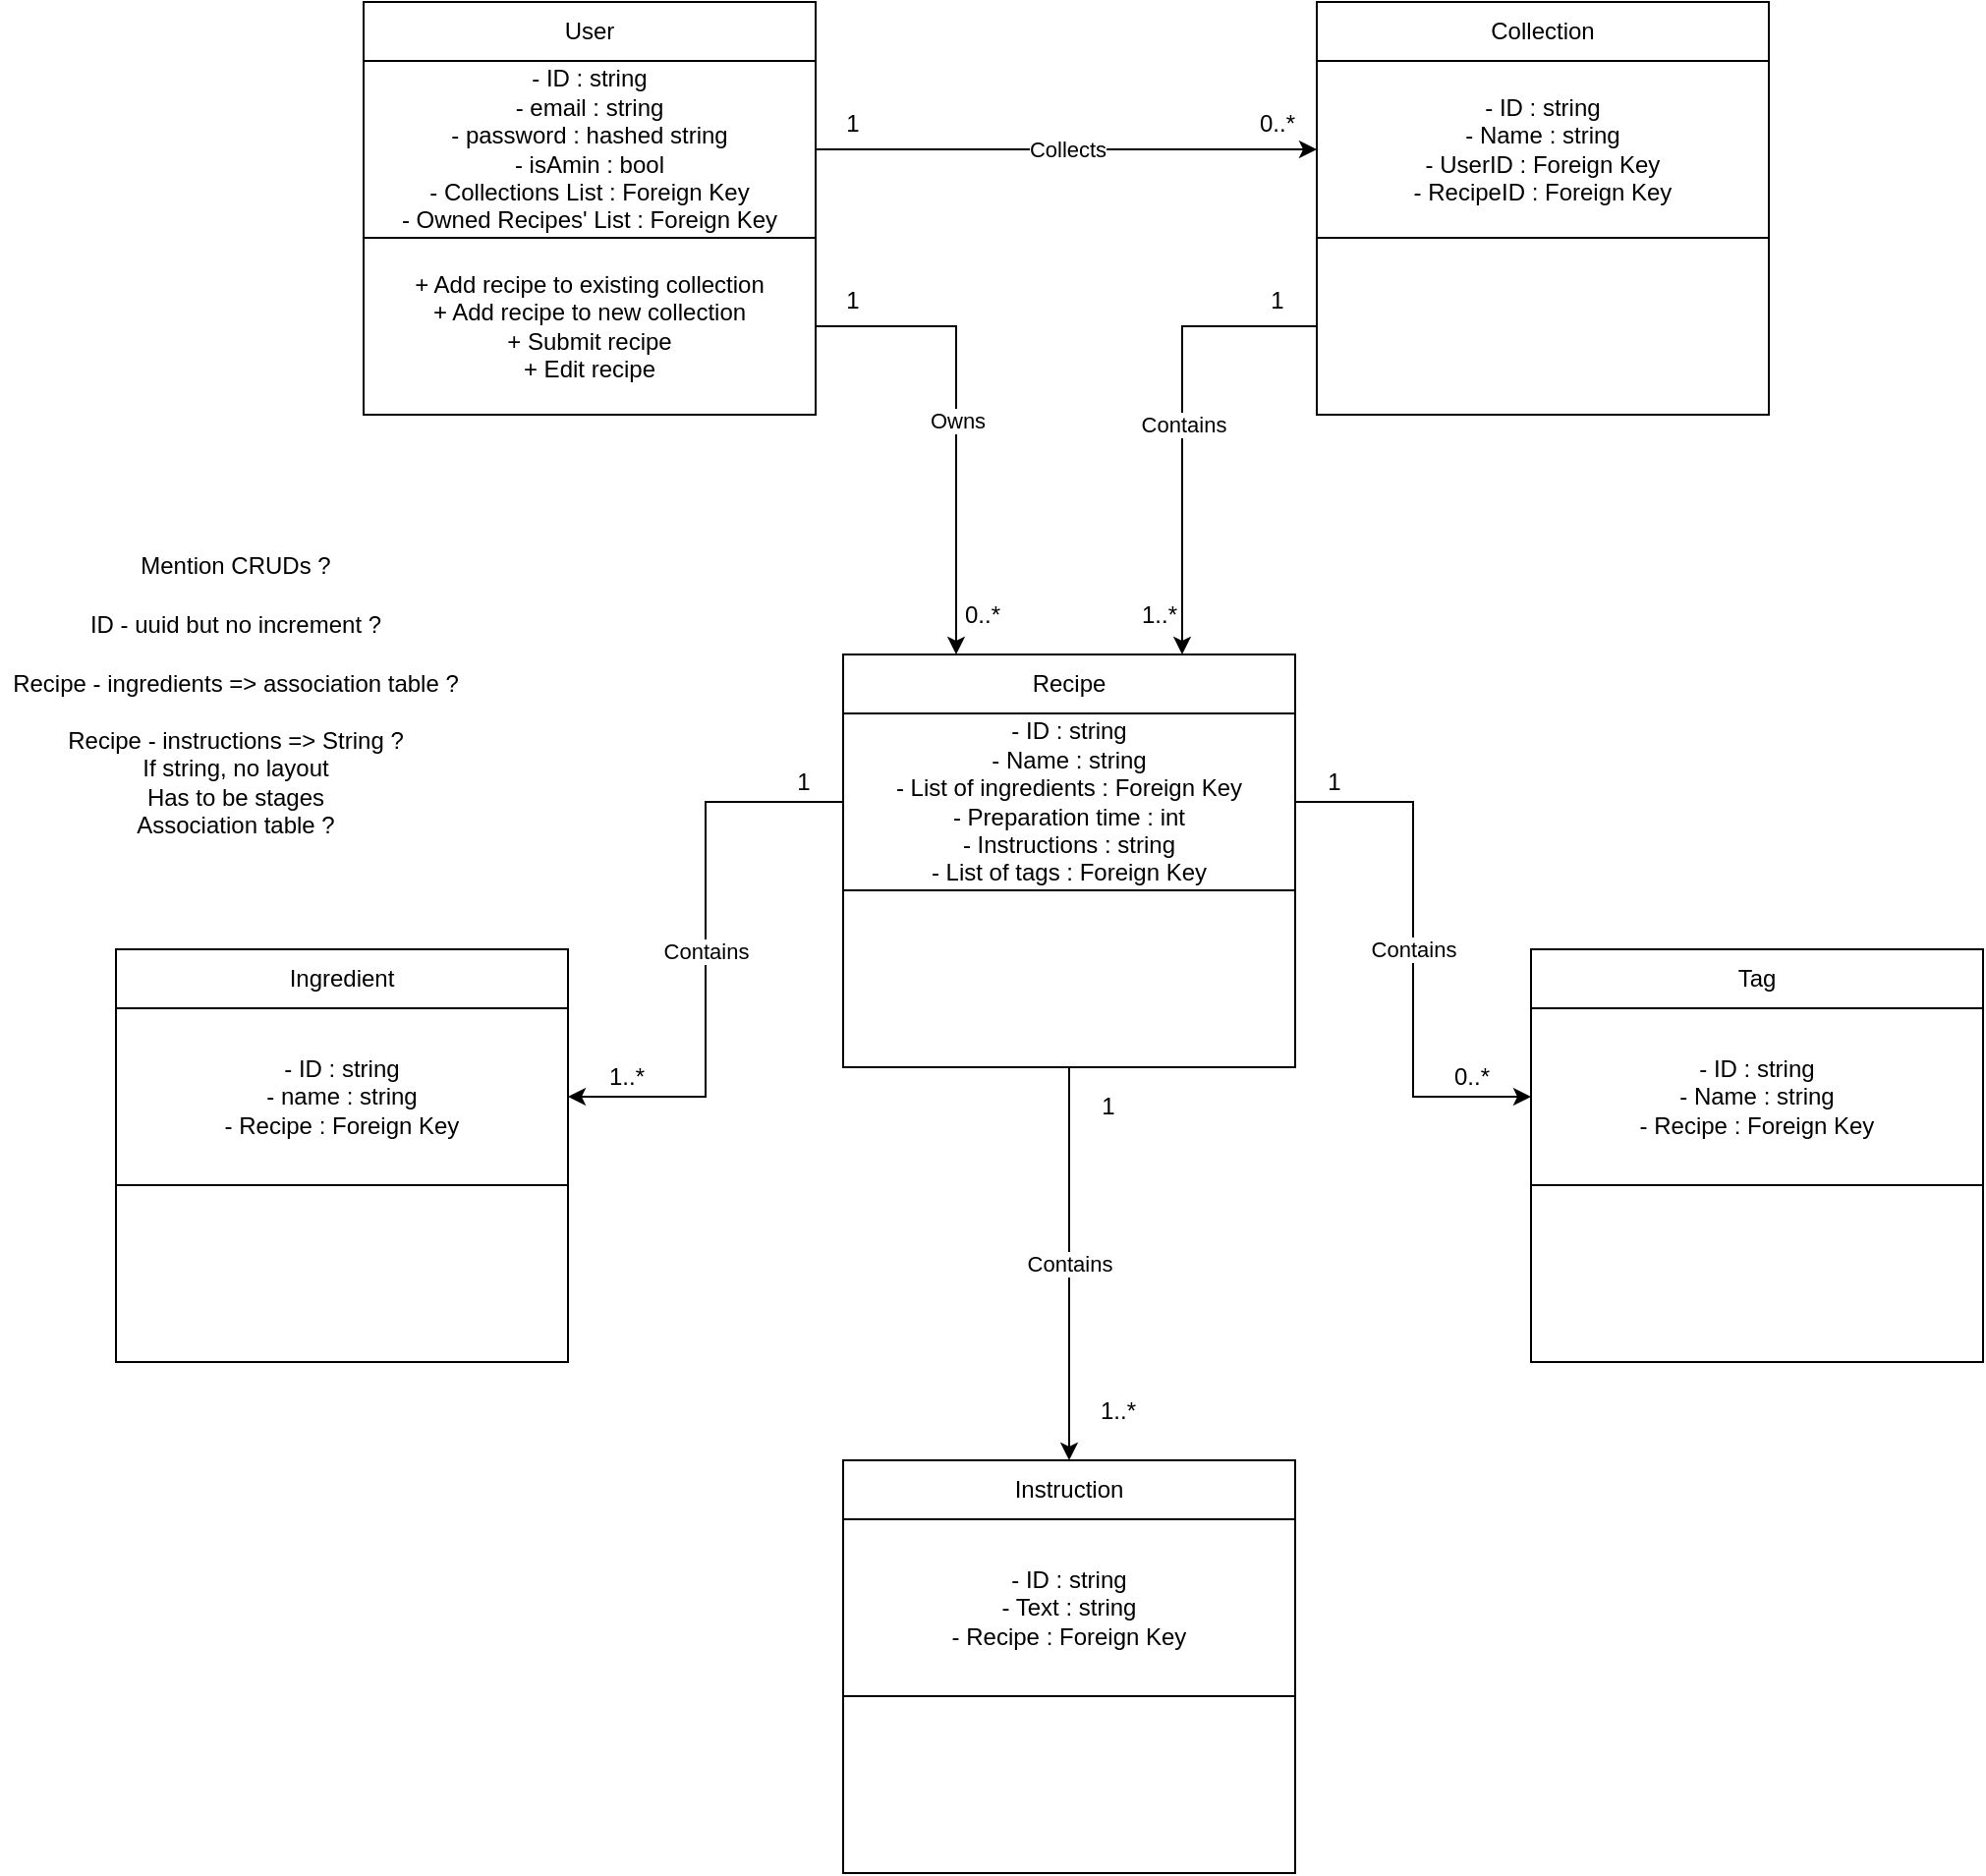 <mxfile version="27.1.1">
  <diagram name="Page-1" id="JcqKBOb1F13oiYuU-APF">
    <mxGraphModel dx="2434" dy="886" grid="1" gridSize="10" guides="1" tooltips="1" connect="1" arrows="1" fold="1" page="1" pageScale="1" pageWidth="850" pageHeight="1100" math="0" shadow="0">
      <root>
        <mxCell id="0" />
        <mxCell id="1" parent="0" />
        <mxCell id="2_qpchY4eQDPO05ME19w-8" value="" style="group" parent="1" vertex="1" connectable="0">
          <mxGeometry x="289" y="365" width="230" height="210" as="geometry" />
        </mxCell>
        <mxCell id="2_qpchY4eQDPO05ME19w-6" value="" style="edgeStyle=orthogonalEdgeStyle;rounded=0;orthogonalLoop=1;jettySize=auto;html=1;" parent="2_qpchY4eQDPO05ME19w-8" source="2_qpchY4eQDPO05ME19w-2" edge="1">
          <mxGeometry relative="1" as="geometry">
            <mxPoint x="115" y="120" as="targetPoint" />
          </mxGeometry>
        </mxCell>
        <mxCell id="2_qpchY4eQDPO05ME19w-2" value="Recipe" style="rounded=0;whiteSpace=wrap;html=1;" parent="2_qpchY4eQDPO05ME19w-8" vertex="1">
          <mxGeometry width="230" height="30" as="geometry" />
        </mxCell>
        <mxCell id="2_qpchY4eQDPO05ME19w-3" value="&lt;div&gt;- ID : string&lt;/div&gt;&lt;div&gt;- Name : string&lt;/div&gt;&lt;div&gt;- List of ingredients : Foreign Key&lt;/div&gt;&lt;div&gt;- Preparation time : int&lt;/div&gt;&lt;div&gt;- Instructions : string&lt;/div&gt;&lt;div&gt;- List of tags : Foreign Key&lt;/div&gt;" style="rounded=0;whiteSpace=wrap;html=1;" parent="2_qpchY4eQDPO05ME19w-8" vertex="1">
          <mxGeometry y="30" width="230" height="90" as="geometry" />
        </mxCell>
        <mxCell id="2_qpchY4eQDPO05ME19w-7" value="" style="rounded=0;whiteSpace=wrap;html=1;" parent="2_qpchY4eQDPO05ME19w-8" vertex="1">
          <mxGeometry y="120" width="230" height="90" as="geometry" />
        </mxCell>
        <mxCell id="2_qpchY4eQDPO05ME19w-9" value="" style="group" parent="1" vertex="1" connectable="0">
          <mxGeometry x="-81" y="515" width="230" height="210" as="geometry" />
        </mxCell>
        <mxCell id="2_qpchY4eQDPO05ME19w-10" value="" style="edgeStyle=orthogonalEdgeStyle;rounded=0;orthogonalLoop=1;jettySize=auto;html=1;" parent="2_qpchY4eQDPO05ME19w-9" source="2_qpchY4eQDPO05ME19w-11" edge="1">
          <mxGeometry relative="1" as="geometry">
            <mxPoint x="115" y="120" as="targetPoint" />
          </mxGeometry>
        </mxCell>
        <mxCell id="2_qpchY4eQDPO05ME19w-11" value="Ingredient" style="rounded=0;whiteSpace=wrap;html=1;" parent="2_qpchY4eQDPO05ME19w-9" vertex="1">
          <mxGeometry width="230" height="30" as="geometry" />
        </mxCell>
        <mxCell id="2_qpchY4eQDPO05ME19w-12" value="&lt;div&gt;- ID : string&lt;/div&gt;&lt;div&gt;-&amp;nbsp;name :&amp;nbsp;string&lt;/div&gt;&lt;div&gt;- Recipe : Foreign Key&lt;/div&gt;" style="rounded=0;whiteSpace=wrap;html=1;" parent="2_qpchY4eQDPO05ME19w-9" vertex="1">
          <mxGeometry y="30" width="230" height="90" as="geometry" />
        </mxCell>
        <mxCell id="2_qpchY4eQDPO05ME19w-13" value="" style="rounded=0;whiteSpace=wrap;html=1;" parent="2_qpchY4eQDPO05ME19w-9" vertex="1">
          <mxGeometry y="120" width="230" height="90" as="geometry" />
        </mxCell>
        <mxCell id="2_qpchY4eQDPO05ME19w-14" value="ID - uuid but no increment ?" style="text;html=1;align=center;verticalAlign=middle;whiteSpace=wrap;rounded=0;" parent="1" vertex="1">
          <mxGeometry x="-140" y="335" width="240" height="30" as="geometry" />
        </mxCell>
        <mxCell id="2_qpchY4eQDPO05ME19w-15" value="&lt;div&gt;Recipe - ingredients =&amp;gt; association table ?&lt;/div&gt;" style="text;html=1;align=center;verticalAlign=middle;whiteSpace=wrap;rounded=0;" parent="1" vertex="1">
          <mxGeometry x="-140" y="365" width="240" height="30" as="geometry" />
        </mxCell>
        <mxCell id="2_qpchY4eQDPO05ME19w-18" value="Contains" style="edgeStyle=orthogonalEdgeStyle;rounded=0;orthogonalLoop=1;jettySize=auto;html=1;exitX=0;exitY=0.5;exitDx=0;exitDy=0;entryX=1;entryY=0.5;entryDx=0;entryDy=0;endArrow=classic;startFill=0;startArrow=none;endFill=1;" parent="1" source="2_qpchY4eQDPO05ME19w-3" target="2_qpchY4eQDPO05ME19w-12" edge="1">
          <mxGeometry x="0.005" relative="1" as="geometry">
            <mxPoint as="offset" />
          </mxGeometry>
        </mxCell>
        <mxCell id="2_qpchY4eQDPO05ME19w-20" value="&lt;div&gt;Recipe - instructions =&amp;gt; String ?&lt;/div&gt;&lt;div&gt;If string, no layout&lt;/div&gt;&lt;div&gt;Has to be stages&lt;/div&gt;&lt;div&gt;Association table ?&lt;/div&gt;" style="text;html=1;align=center;verticalAlign=middle;whiteSpace=wrap;rounded=0;" parent="1" vertex="1">
          <mxGeometry x="-140" y="415" width="240" height="30" as="geometry" />
        </mxCell>
        <mxCell id="2_qpchY4eQDPO05ME19w-21" value="1" style="text;html=1;align=center;verticalAlign=middle;whiteSpace=wrap;rounded=0;" parent="1" vertex="1">
          <mxGeometry x="239" y="415" width="60" height="30" as="geometry" />
        </mxCell>
        <mxCell id="2_qpchY4eQDPO05ME19w-22" value="1..*" style="text;html=1;align=center;verticalAlign=middle;whiteSpace=wrap;rounded=0;" parent="1" vertex="1">
          <mxGeometry x="149" y="565" width="60" height="30" as="geometry" />
        </mxCell>
        <mxCell id="2_qpchY4eQDPO05ME19w-23" value="" style="group" parent="1" vertex="1" connectable="0">
          <mxGeometry x="639" y="515" width="230" height="210" as="geometry" />
        </mxCell>
        <mxCell id="2_qpchY4eQDPO05ME19w-24" value="" style="edgeStyle=orthogonalEdgeStyle;rounded=0;orthogonalLoop=1;jettySize=auto;html=1;" parent="2_qpchY4eQDPO05ME19w-23" source="2_qpchY4eQDPO05ME19w-25" edge="1">
          <mxGeometry relative="1" as="geometry">
            <mxPoint x="115" y="120" as="targetPoint" />
          </mxGeometry>
        </mxCell>
        <mxCell id="2_qpchY4eQDPO05ME19w-25" value="Tag" style="rounded=0;whiteSpace=wrap;html=1;" parent="2_qpchY4eQDPO05ME19w-23" vertex="1">
          <mxGeometry width="230" height="30" as="geometry" />
        </mxCell>
        <mxCell id="2_qpchY4eQDPO05ME19w-26" value="&lt;div&gt;- ID : string&lt;/div&gt;&lt;div&gt;- Name : string&lt;br&gt;- Recipe : Foreign Key&lt;/div&gt;" style="rounded=0;whiteSpace=wrap;html=1;" parent="2_qpchY4eQDPO05ME19w-23" vertex="1">
          <mxGeometry y="30" width="230" height="90" as="geometry" />
        </mxCell>
        <mxCell id="2_qpchY4eQDPO05ME19w-27" value="" style="rounded=0;whiteSpace=wrap;html=1;" parent="2_qpchY4eQDPO05ME19w-23" vertex="1">
          <mxGeometry y="120" width="230" height="90" as="geometry" />
        </mxCell>
        <mxCell id="2_qpchY4eQDPO05ME19w-28" value="Contains" style="edgeStyle=orthogonalEdgeStyle;rounded=0;orthogonalLoop=1;jettySize=auto;html=1;exitX=1;exitY=0.5;exitDx=0;exitDy=0;entryX=0;entryY=0.5;entryDx=0;entryDy=0;endArrow=classic;startFill=0;endFill=1;" parent="1" source="2_qpchY4eQDPO05ME19w-3" target="2_qpchY4eQDPO05ME19w-26" edge="1">
          <mxGeometry relative="1" as="geometry" />
        </mxCell>
        <mxCell id="2_qpchY4eQDPO05ME19w-29" value="1" style="text;html=1;align=center;verticalAlign=middle;whiteSpace=wrap;rounded=0;" parent="1" vertex="1">
          <mxGeometry x="509" y="415" width="60" height="30" as="geometry" />
        </mxCell>
        <mxCell id="2_qpchY4eQDPO05ME19w-30" value="0..*" style="text;html=1;align=center;verticalAlign=middle;whiteSpace=wrap;rounded=0;" parent="1" vertex="1">
          <mxGeometry x="579" y="565" width="60" height="30" as="geometry" />
        </mxCell>
        <mxCell id="k0aN1hesgMusfAzjtdi0-1" value="" style="group" vertex="1" connectable="0" parent="1">
          <mxGeometry x="289" y="775" width="230" height="210" as="geometry" />
        </mxCell>
        <mxCell id="k0aN1hesgMusfAzjtdi0-2" value="" style="edgeStyle=orthogonalEdgeStyle;rounded=0;orthogonalLoop=1;jettySize=auto;html=1;" edge="1" parent="k0aN1hesgMusfAzjtdi0-1" source="k0aN1hesgMusfAzjtdi0-3">
          <mxGeometry relative="1" as="geometry">
            <mxPoint x="115" y="120" as="targetPoint" />
          </mxGeometry>
        </mxCell>
        <mxCell id="k0aN1hesgMusfAzjtdi0-3" value="Instruction" style="rounded=0;whiteSpace=wrap;html=1;" vertex="1" parent="k0aN1hesgMusfAzjtdi0-1">
          <mxGeometry width="230" height="30" as="geometry" />
        </mxCell>
        <mxCell id="k0aN1hesgMusfAzjtdi0-4" value="&lt;div&gt;- ID : string&lt;/div&gt;&lt;div&gt;- Text : string&lt;/div&gt;&lt;div&gt;- Recipe : Foreign Key&lt;/div&gt;" style="rounded=0;whiteSpace=wrap;html=1;" vertex="1" parent="k0aN1hesgMusfAzjtdi0-1">
          <mxGeometry y="30" width="230" height="90" as="geometry" />
        </mxCell>
        <mxCell id="k0aN1hesgMusfAzjtdi0-5" value="" style="rounded=0;whiteSpace=wrap;html=1;" vertex="1" parent="k0aN1hesgMusfAzjtdi0-1">
          <mxGeometry y="120" width="230" height="90" as="geometry" />
        </mxCell>
        <mxCell id="k0aN1hesgMusfAzjtdi0-6" value="Contains" style="edgeStyle=orthogonalEdgeStyle;rounded=0;orthogonalLoop=1;jettySize=auto;html=1;exitX=0.5;exitY=1;exitDx=0;exitDy=0;entryX=0.5;entryY=0;entryDx=0;entryDy=0;" edge="1" parent="1" source="2_qpchY4eQDPO05ME19w-7" target="k0aN1hesgMusfAzjtdi0-3">
          <mxGeometry relative="1" as="geometry" />
        </mxCell>
        <mxCell id="k0aN1hesgMusfAzjtdi0-7" value="1" style="text;html=1;align=center;verticalAlign=middle;whiteSpace=wrap;rounded=0;" vertex="1" parent="1">
          <mxGeometry x="394" y="580" width="60" height="30" as="geometry" />
        </mxCell>
        <mxCell id="k0aN1hesgMusfAzjtdi0-8" value="1..*" style="text;html=1;align=center;verticalAlign=middle;whiteSpace=wrap;rounded=0;" vertex="1" parent="1">
          <mxGeometry x="399" y="735" width="60" height="30" as="geometry" />
        </mxCell>
        <mxCell id="k0aN1hesgMusfAzjtdi0-9" value="" style="group" vertex="1" connectable="0" parent="1">
          <mxGeometry x="45" y="33" width="230" height="210" as="geometry" />
        </mxCell>
        <mxCell id="k0aN1hesgMusfAzjtdi0-10" value="" style="edgeStyle=orthogonalEdgeStyle;rounded=0;orthogonalLoop=1;jettySize=auto;html=1;" edge="1" parent="k0aN1hesgMusfAzjtdi0-9" source="k0aN1hesgMusfAzjtdi0-11">
          <mxGeometry relative="1" as="geometry">
            <mxPoint x="115" y="120" as="targetPoint" />
          </mxGeometry>
        </mxCell>
        <mxCell id="k0aN1hesgMusfAzjtdi0-11" value="User" style="rounded=0;whiteSpace=wrap;html=1;" vertex="1" parent="k0aN1hesgMusfAzjtdi0-9">
          <mxGeometry width="230" height="30" as="geometry" />
        </mxCell>
        <mxCell id="k0aN1hesgMusfAzjtdi0-12" value="&lt;div&gt;- ID : string&lt;/div&gt;&lt;div&gt;- email : string&lt;/div&gt;&lt;div&gt;- password : hashed string&lt;/div&gt;&lt;div&gt;&lt;div&gt;- isAmin : bool&lt;/div&gt;&lt;div&gt;- Collections List : Foreign Key&lt;/div&gt;&lt;div&gt;- Owned Recipes&#39; List : Foreign Key&lt;/div&gt;&lt;/div&gt;" style="rounded=0;whiteSpace=wrap;html=1;" vertex="1" parent="k0aN1hesgMusfAzjtdi0-9">
          <mxGeometry y="30" width="230" height="90" as="geometry" />
        </mxCell>
        <mxCell id="k0aN1hesgMusfAzjtdi0-13" value="&lt;div&gt;+ Add recipe to existing collection&lt;/div&gt;&lt;div&gt;+ Add recipe to new collection&lt;/div&gt;&lt;div&gt;+ Submit recipe&lt;/div&gt;&lt;div&gt;+ Edit recipe&lt;/div&gt;" style="rounded=0;whiteSpace=wrap;html=1;" vertex="1" parent="k0aN1hesgMusfAzjtdi0-9">
          <mxGeometry y="120" width="230" height="90" as="geometry" />
        </mxCell>
        <mxCell id="k0aN1hesgMusfAzjtdi0-14" value="Owns" style="edgeStyle=orthogonalEdgeStyle;rounded=0;orthogonalLoop=1;jettySize=auto;html=1;exitX=1;exitY=0.5;exitDx=0;exitDy=0;entryX=0.25;entryY=0;entryDx=0;entryDy=0;" edge="1" parent="1" source="k0aN1hesgMusfAzjtdi0-13" target="2_qpchY4eQDPO05ME19w-2">
          <mxGeometry relative="1" as="geometry" />
        </mxCell>
        <mxCell id="k0aN1hesgMusfAzjtdi0-16" value="1" style="text;html=1;align=center;verticalAlign=middle;whiteSpace=wrap;rounded=0;" vertex="1" parent="1">
          <mxGeometry x="264" y="170" width="60" height="30" as="geometry" />
        </mxCell>
        <mxCell id="k0aN1hesgMusfAzjtdi0-17" value="0..*" style="text;html=1;align=center;verticalAlign=middle;whiteSpace=wrap;rounded=0;" vertex="1" parent="1">
          <mxGeometry x="330" y="330" width="60" height="30" as="geometry" />
        </mxCell>
        <mxCell id="k0aN1hesgMusfAzjtdi0-18" value="" style="group" vertex="1" connectable="0" parent="1">
          <mxGeometry x="530" y="33" width="230" height="210" as="geometry" />
        </mxCell>
        <mxCell id="k0aN1hesgMusfAzjtdi0-19" value="" style="edgeStyle=orthogonalEdgeStyle;rounded=0;orthogonalLoop=1;jettySize=auto;html=1;" edge="1" parent="k0aN1hesgMusfAzjtdi0-18" source="k0aN1hesgMusfAzjtdi0-20">
          <mxGeometry relative="1" as="geometry">
            <mxPoint x="115" y="120" as="targetPoint" />
          </mxGeometry>
        </mxCell>
        <mxCell id="k0aN1hesgMusfAzjtdi0-20" value="Collection" style="rounded=0;whiteSpace=wrap;html=1;" vertex="1" parent="k0aN1hesgMusfAzjtdi0-18">
          <mxGeometry width="230" height="30" as="geometry" />
        </mxCell>
        <mxCell id="k0aN1hesgMusfAzjtdi0-21" value="&lt;div&gt;- ID : string&lt;/div&gt;&lt;div&gt;- Name : string&lt;/div&gt;&lt;div&gt;- UserID : Foreign Key&lt;/div&gt;&lt;div&gt;- RecipeID : Foreign Key&lt;/div&gt;" style="rounded=0;whiteSpace=wrap;html=1;" vertex="1" parent="k0aN1hesgMusfAzjtdi0-18">
          <mxGeometry y="30" width="230" height="90" as="geometry" />
        </mxCell>
        <mxCell id="k0aN1hesgMusfAzjtdi0-22" value="" style="rounded=0;whiteSpace=wrap;html=1;" vertex="1" parent="k0aN1hesgMusfAzjtdi0-18">
          <mxGeometry y="120" width="230" height="90" as="geometry" />
        </mxCell>
        <mxCell id="k0aN1hesgMusfAzjtdi0-23" value="Contains" style="edgeStyle=orthogonalEdgeStyle;rounded=0;orthogonalLoop=1;jettySize=auto;html=1;exitX=0;exitY=0.5;exitDx=0;exitDy=0;entryX=0.75;entryY=0;entryDx=0;entryDy=0;" edge="1" parent="1" source="k0aN1hesgMusfAzjtdi0-22" target="2_qpchY4eQDPO05ME19w-2">
          <mxGeometry relative="1" as="geometry" />
        </mxCell>
        <mxCell id="k0aN1hesgMusfAzjtdi0-24" value="Collects" style="edgeStyle=orthogonalEdgeStyle;rounded=0;orthogonalLoop=1;jettySize=auto;html=1;exitX=1;exitY=0.5;exitDx=0;exitDy=0;entryX=0;entryY=0.5;entryDx=0;entryDy=0;" edge="1" parent="1" source="k0aN1hesgMusfAzjtdi0-12" target="k0aN1hesgMusfAzjtdi0-21">
          <mxGeometry relative="1" as="geometry" />
        </mxCell>
        <mxCell id="k0aN1hesgMusfAzjtdi0-25" value="1" style="text;html=1;align=center;verticalAlign=middle;whiteSpace=wrap;rounded=0;" vertex="1" parent="1">
          <mxGeometry x="264" y="80" width="60" height="30" as="geometry" />
        </mxCell>
        <mxCell id="k0aN1hesgMusfAzjtdi0-26" value="0..*" style="text;html=1;align=center;verticalAlign=middle;whiteSpace=wrap;rounded=0;" vertex="1" parent="1">
          <mxGeometry x="480" y="80" width="60" height="30" as="geometry" />
        </mxCell>
        <mxCell id="k0aN1hesgMusfAzjtdi0-27" value="1" style="text;html=1;align=center;verticalAlign=middle;whiteSpace=wrap;rounded=0;" vertex="1" parent="1">
          <mxGeometry x="480" y="170" width="60" height="30" as="geometry" />
        </mxCell>
        <mxCell id="k0aN1hesgMusfAzjtdi0-29" value="1..*" style="text;html=1;align=center;verticalAlign=middle;whiteSpace=wrap;rounded=0;" vertex="1" parent="1">
          <mxGeometry x="420" y="330" width="60" height="30" as="geometry" />
        </mxCell>
        <mxCell id="k0aN1hesgMusfAzjtdi0-30" value="Mention CRUDs ?" style="text;html=1;align=center;verticalAlign=middle;whiteSpace=wrap;rounded=0;" vertex="1" parent="1">
          <mxGeometry x="-140" y="305" width="240" height="30" as="geometry" />
        </mxCell>
      </root>
    </mxGraphModel>
  </diagram>
</mxfile>
